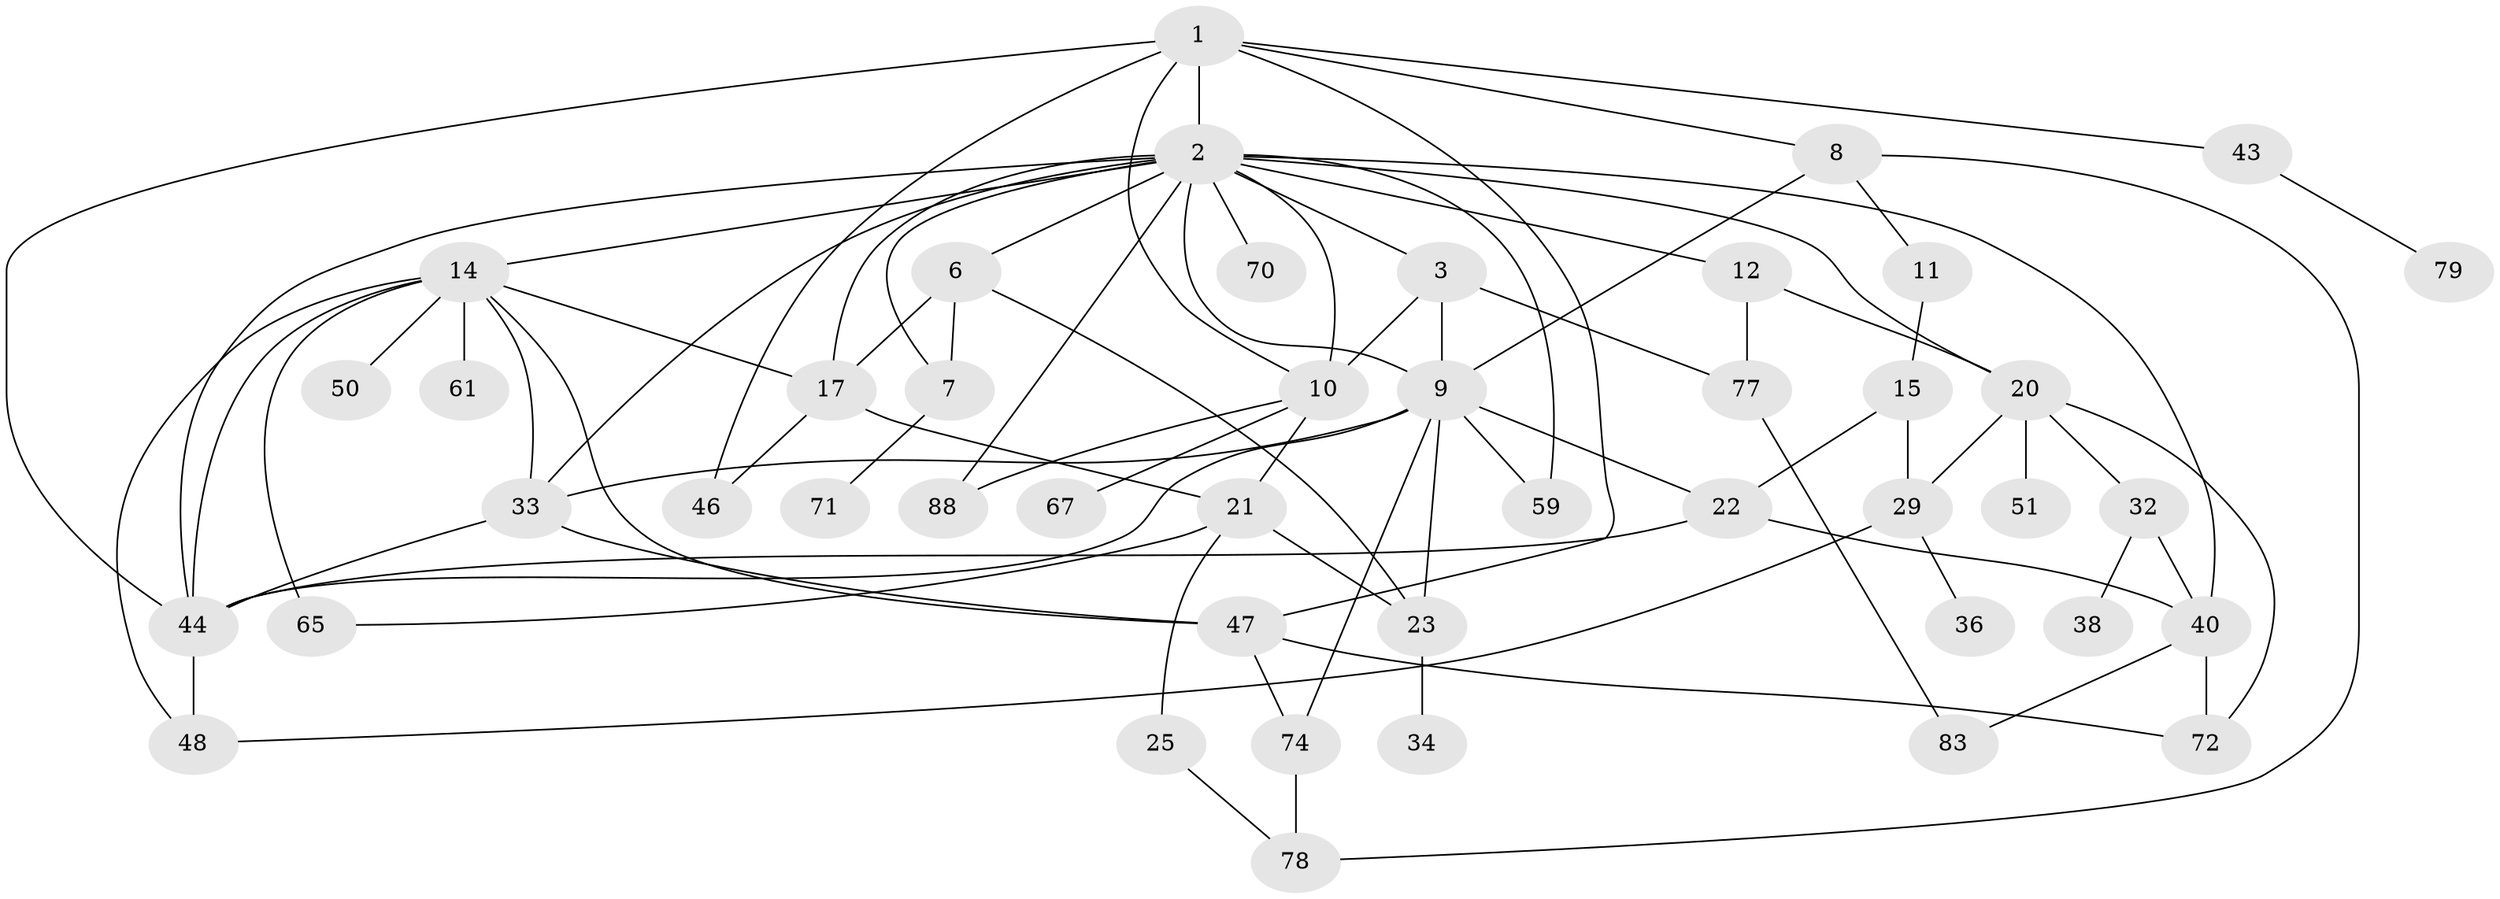 // original degree distribution, {5: 0.06666666666666667, 8: 0.011111111111111112, 4: 0.17777777777777778, 3: 0.2777777777777778, 2: 0.25555555555555554, 6: 0.044444444444444446, 1: 0.16666666666666666}
// Generated by graph-tools (version 1.1) at 2025/13/03/09/25 04:13:36]
// undirected, 45 vertices, 81 edges
graph export_dot {
graph [start="1"]
  node [color=gray90,style=filled];
  1 [super="+19+18"];
  2 [super="+53+4+41"];
  3;
  6 [super="+87"];
  7 [super="+16+89"];
  8;
  9 [super="+27+39+81"];
  10 [super="+24+13"];
  11;
  12 [super="+60"];
  14 [super="+76+30+35"];
  15 [super="+28"];
  17 [super="+26"];
  20;
  21 [super="+73"];
  22;
  23 [super="+31"];
  25;
  29;
  32;
  33 [super="+85+37+69"];
  34;
  36;
  38 [super="+84"];
  40 [super="+63+58"];
  43;
  44 [super="+52"];
  46 [super="+62"];
  47 [super="+64+49"];
  48 [super="+66"];
  50;
  51;
  59 [super="+68"];
  61;
  65;
  67;
  70 [super="+82"];
  71;
  72;
  74;
  77;
  78;
  79;
  83;
  88;
  1 -- 2;
  1 -- 8;
  1 -- 43;
  1 -- 10;
  1 -- 44;
  1 -- 46;
  1 -- 47;
  2 -- 3;
  2 -- 7;
  2 -- 12;
  2 -- 20;
  2 -- 70;
  2 -- 44;
  2 -- 40;
  2 -- 33;
  2 -- 6;
  2 -- 9 [weight=2];
  2 -- 14 [weight=2];
  2 -- 17;
  2 -- 88;
  2 -- 59;
  2 -- 10;
  3 -- 9;
  3 -- 10;
  3 -- 77;
  6 -- 23;
  6 -- 7;
  6 -- 17;
  7 -- 71;
  8 -- 11;
  8 -- 78;
  8 -- 9;
  9 -- 22;
  9 -- 33;
  9 -- 74;
  9 -- 44;
  9 -- 59;
  9 -- 23;
  10 -- 67;
  10 -- 88;
  10 -- 21;
  11 -- 15;
  12 -- 20;
  12 -- 77;
  14 -- 65 [weight=2];
  14 -- 33;
  14 -- 44;
  14 -- 61;
  14 -- 48;
  14 -- 17;
  14 -- 50;
  14 -- 47;
  15 -- 22;
  15 -- 29;
  17 -- 21;
  17 -- 46;
  20 -- 32;
  20 -- 51;
  20 -- 29;
  20 -- 72;
  21 -- 25;
  21 -- 65;
  21 -- 23;
  22 -- 40;
  22 -- 44;
  23 -- 34;
  25 -- 78;
  29 -- 36;
  29 -- 48;
  32 -- 38;
  32 -- 40;
  33 -- 44;
  33 -- 47;
  40 -- 83;
  40 -- 72;
  43 -- 79;
  44 -- 48 [weight=2];
  47 -- 74;
  47 -- 72;
  74 -- 78;
  77 -- 83;
}
